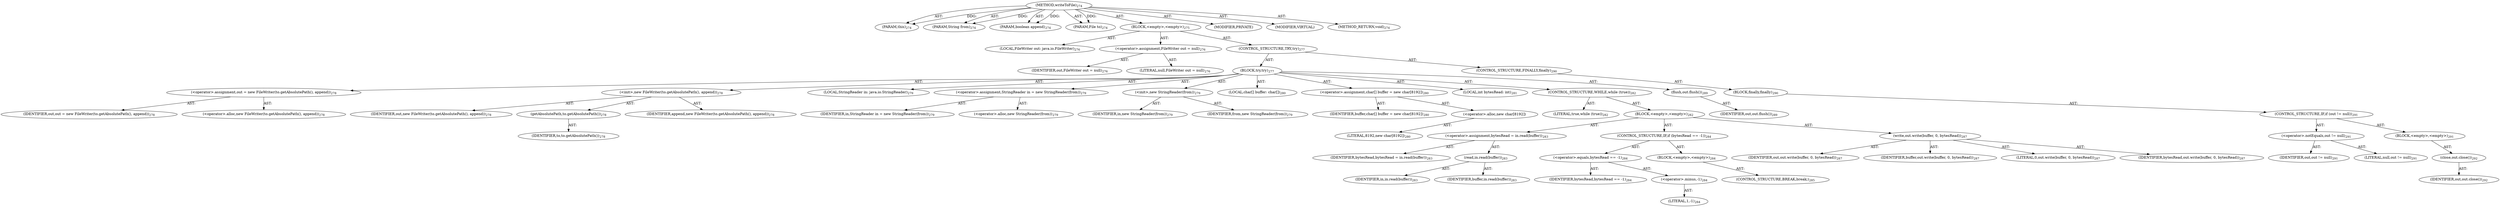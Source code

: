digraph "writeToFile" {  
"111669149703" [label = <(METHOD,writeToFile)<SUB>274</SUB>> ]
"115964117007" [label = <(PARAM,this)<SUB>274</SUB>> ]
"115964117008" [label = <(PARAM,String from)<SUB>274</SUB>> ]
"115964117009" [label = <(PARAM,boolean append)<SUB>274</SUB>> ]
"115964117010" [label = <(PARAM,File to)<SUB>274</SUB>> ]
"25769803817" [label = <(BLOCK,&lt;empty&gt;,&lt;empty&gt;)<SUB>275</SUB>> ]
"94489280527" [label = <(LOCAL,FileWriter out: java.io.FileWriter)<SUB>276</SUB>> ]
"30064771224" [label = <(&lt;operator&gt;.assignment,FileWriter out = null)<SUB>276</SUB>> ]
"68719476854" [label = <(IDENTIFIER,out,FileWriter out = null)<SUB>276</SUB>> ]
"90194313242" [label = <(LITERAL,null,FileWriter out = null)<SUB>276</SUB>> ]
"47244640281" [label = <(CONTROL_STRUCTURE,TRY,try)<SUB>277</SUB>> ]
"25769803818" [label = <(BLOCK,try,try)<SUB>277</SUB>> ]
"30064771225" [label = <(&lt;operator&gt;.assignment,out = new FileWriter(to.getAbsolutePath(), append))<SUB>278</SUB>> ]
"68719476855" [label = <(IDENTIFIER,out,out = new FileWriter(to.getAbsolutePath(), append))<SUB>278</SUB>> ]
"30064771226" [label = <(&lt;operator&gt;.alloc,new FileWriter(to.getAbsolutePath(), append))<SUB>278</SUB>> ]
"30064771227" [label = <(&lt;init&gt;,new FileWriter(to.getAbsolutePath(), append))<SUB>278</SUB>> ]
"68719476856" [label = <(IDENTIFIER,out,new FileWriter(to.getAbsolutePath(), append))<SUB>278</SUB>> ]
"30064771228" [label = <(getAbsolutePath,to.getAbsolutePath())<SUB>278</SUB>> ]
"68719476857" [label = <(IDENTIFIER,to,to.getAbsolutePath())<SUB>278</SUB>> ]
"68719476858" [label = <(IDENTIFIER,append,new FileWriter(to.getAbsolutePath(), append))<SUB>278</SUB>> ]
"94489280528" [label = <(LOCAL,StringReader in: java.io.StringReader)<SUB>279</SUB>> ]
"30064771229" [label = <(&lt;operator&gt;.assignment,StringReader in = new StringReader(from))<SUB>279</SUB>> ]
"68719476859" [label = <(IDENTIFIER,in,StringReader in = new StringReader(from))<SUB>279</SUB>> ]
"30064771230" [label = <(&lt;operator&gt;.alloc,new StringReader(from))<SUB>279</SUB>> ]
"30064771231" [label = <(&lt;init&gt;,new StringReader(from))<SUB>279</SUB>> ]
"68719476860" [label = <(IDENTIFIER,in,new StringReader(from))<SUB>279</SUB>> ]
"68719476861" [label = <(IDENTIFIER,from,new StringReader(from))<SUB>279</SUB>> ]
"94489280529" [label = <(LOCAL,char[] buffer: char[])<SUB>280</SUB>> ]
"30064771232" [label = <(&lt;operator&gt;.assignment,char[] buffer = new char[8192])<SUB>280</SUB>> ]
"68719476862" [label = <(IDENTIFIER,buffer,char[] buffer = new char[8192])<SUB>280</SUB>> ]
"30064771233" [label = <(&lt;operator&gt;.alloc,new char[8192])> ]
"90194313243" [label = <(LITERAL,8192,new char[8192])<SUB>280</SUB>> ]
"94489280530" [label = <(LOCAL,int bytesRead: int)<SUB>281</SUB>> ]
"47244640282" [label = <(CONTROL_STRUCTURE,WHILE,while (true))<SUB>282</SUB>> ]
"90194313244" [label = <(LITERAL,true,while (true))<SUB>282</SUB>> ]
"25769803819" [label = <(BLOCK,&lt;empty&gt;,&lt;empty&gt;)<SUB>282</SUB>> ]
"30064771234" [label = <(&lt;operator&gt;.assignment,bytesRead = in.read(buffer))<SUB>283</SUB>> ]
"68719476863" [label = <(IDENTIFIER,bytesRead,bytesRead = in.read(buffer))<SUB>283</SUB>> ]
"30064771235" [label = <(read,in.read(buffer))<SUB>283</SUB>> ]
"68719476864" [label = <(IDENTIFIER,in,in.read(buffer))<SUB>283</SUB>> ]
"68719476865" [label = <(IDENTIFIER,buffer,in.read(buffer))<SUB>283</SUB>> ]
"47244640283" [label = <(CONTROL_STRUCTURE,IF,if (bytesRead == -1))<SUB>284</SUB>> ]
"30064771236" [label = <(&lt;operator&gt;.equals,bytesRead == -1)<SUB>284</SUB>> ]
"68719476866" [label = <(IDENTIFIER,bytesRead,bytesRead == -1)<SUB>284</SUB>> ]
"30064771237" [label = <(&lt;operator&gt;.minus,-1)<SUB>284</SUB>> ]
"90194313245" [label = <(LITERAL,1,-1)<SUB>284</SUB>> ]
"25769803820" [label = <(BLOCK,&lt;empty&gt;,&lt;empty&gt;)<SUB>284</SUB>> ]
"47244640284" [label = <(CONTROL_STRUCTURE,BREAK,break;)<SUB>285</SUB>> ]
"30064771238" [label = <(write,out.write(buffer, 0, bytesRead))<SUB>287</SUB>> ]
"68719476867" [label = <(IDENTIFIER,out,out.write(buffer, 0, bytesRead))<SUB>287</SUB>> ]
"68719476868" [label = <(IDENTIFIER,buffer,out.write(buffer, 0, bytesRead))<SUB>287</SUB>> ]
"90194313246" [label = <(LITERAL,0,out.write(buffer, 0, bytesRead))<SUB>287</SUB>> ]
"68719476869" [label = <(IDENTIFIER,bytesRead,out.write(buffer, 0, bytesRead))<SUB>287</SUB>> ]
"30064771239" [label = <(flush,out.flush())<SUB>289</SUB>> ]
"68719476870" [label = <(IDENTIFIER,out,out.flush())<SUB>289</SUB>> ]
"47244640285" [label = <(CONTROL_STRUCTURE,FINALLY,finally)<SUB>290</SUB>> ]
"25769803821" [label = <(BLOCK,finally,finally)<SUB>290</SUB>> ]
"47244640286" [label = <(CONTROL_STRUCTURE,IF,if (out != null))<SUB>291</SUB>> ]
"30064771240" [label = <(&lt;operator&gt;.notEquals,out != null)<SUB>291</SUB>> ]
"68719476871" [label = <(IDENTIFIER,out,out != null)<SUB>291</SUB>> ]
"90194313247" [label = <(LITERAL,null,out != null)<SUB>291</SUB>> ]
"25769803822" [label = <(BLOCK,&lt;empty&gt;,&lt;empty&gt;)<SUB>291</SUB>> ]
"30064771241" [label = <(close,out.close())<SUB>292</SUB>> ]
"68719476872" [label = <(IDENTIFIER,out,out.close())<SUB>292</SUB>> ]
"133143986199" [label = <(MODIFIER,PRIVATE)> ]
"133143986200" [label = <(MODIFIER,VIRTUAL)> ]
"128849018887" [label = <(METHOD_RETURN,void)<SUB>274</SUB>> ]
  "111669149703" -> "115964117007"  [ label = "AST: "] 
  "111669149703" -> "115964117008"  [ label = "AST: "] 
  "111669149703" -> "115964117009"  [ label = "AST: "] 
  "111669149703" -> "115964117010"  [ label = "AST: "] 
  "111669149703" -> "25769803817"  [ label = "AST: "] 
  "111669149703" -> "133143986199"  [ label = "AST: "] 
  "111669149703" -> "133143986200"  [ label = "AST: "] 
  "111669149703" -> "128849018887"  [ label = "AST: "] 
  "25769803817" -> "94489280527"  [ label = "AST: "] 
  "25769803817" -> "30064771224"  [ label = "AST: "] 
  "25769803817" -> "47244640281"  [ label = "AST: "] 
  "30064771224" -> "68719476854"  [ label = "AST: "] 
  "30064771224" -> "90194313242"  [ label = "AST: "] 
  "47244640281" -> "25769803818"  [ label = "AST: "] 
  "47244640281" -> "47244640285"  [ label = "AST: "] 
  "25769803818" -> "30064771225"  [ label = "AST: "] 
  "25769803818" -> "30064771227"  [ label = "AST: "] 
  "25769803818" -> "94489280528"  [ label = "AST: "] 
  "25769803818" -> "30064771229"  [ label = "AST: "] 
  "25769803818" -> "30064771231"  [ label = "AST: "] 
  "25769803818" -> "94489280529"  [ label = "AST: "] 
  "25769803818" -> "30064771232"  [ label = "AST: "] 
  "25769803818" -> "94489280530"  [ label = "AST: "] 
  "25769803818" -> "47244640282"  [ label = "AST: "] 
  "25769803818" -> "30064771239"  [ label = "AST: "] 
  "30064771225" -> "68719476855"  [ label = "AST: "] 
  "30064771225" -> "30064771226"  [ label = "AST: "] 
  "30064771227" -> "68719476856"  [ label = "AST: "] 
  "30064771227" -> "30064771228"  [ label = "AST: "] 
  "30064771227" -> "68719476858"  [ label = "AST: "] 
  "30064771228" -> "68719476857"  [ label = "AST: "] 
  "30064771229" -> "68719476859"  [ label = "AST: "] 
  "30064771229" -> "30064771230"  [ label = "AST: "] 
  "30064771231" -> "68719476860"  [ label = "AST: "] 
  "30064771231" -> "68719476861"  [ label = "AST: "] 
  "30064771232" -> "68719476862"  [ label = "AST: "] 
  "30064771232" -> "30064771233"  [ label = "AST: "] 
  "30064771233" -> "90194313243"  [ label = "AST: "] 
  "47244640282" -> "90194313244"  [ label = "AST: "] 
  "47244640282" -> "25769803819"  [ label = "AST: "] 
  "25769803819" -> "30064771234"  [ label = "AST: "] 
  "25769803819" -> "47244640283"  [ label = "AST: "] 
  "25769803819" -> "30064771238"  [ label = "AST: "] 
  "30064771234" -> "68719476863"  [ label = "AST: "] 
  "30064771234" -> "30064771235"  [ label = "AST: "] 
  "30064771235" -> "68719476864"  [ label = "AST: "] 
  "30064771235" -> "68719476865"  [ label = "AST: "] 
  "47244640283" -> "30064771236"  [ label = "AST: "] 
  "47244640283" -> "25769803820"  [ label = "AST: "] 
  "30064771236" -> "68719476866"  [ label = "AST: "] 
  "30064771236" -> "30064771237"  [ label = "AST: "] 
  "30064771237" -> "90194313245"  [ label = "AST: "] 
  "25769803820" -> "47244640284"  [ label = "AST: "] 
  "30064771238" -> "68719476867"  [ label = "AST: "] 
  "30064771238" -> "68719476868"  [ label = "AST: "] 
  "30064771238" -> "90194313246"  [ label = "AST: "] 
  "30064771238" -> "68719476869"  [ label = "AST: "] 
  "30064771239" -> "68719476870"  [ label = "AST: "] 
  "47244640285" -> "25769803821"  [ label = "AST: "] 
  "25769803821" -> "47244640286"  [ label = "AST: "] 
  "47244640286" -> "30064771240"  [ label = "AST: "] 
  "47244640286" -> "25769803822"  [ label = "AST: "] 
  "30064771240" -> "68719476871"  [ label = "AST: "] 
  "30064771240" -> "90194313247"  [ label = "AST: "] 
  "25769803822" -> "30064771241"  [ label = "AST: "] 
  "30064771241" -> "68719476872"  [ label = "AST: "] 
  "111669149703" -> "115964117007"  [ label = "DDG: "] 
  "111669149703" -> "115964117008"  [ label = "DDG: "] 
  "111669149703" -> "115964117009"  [ label = "DDG: "] 
  "111669149703" -> "115964117010"  [ label = "DDG: "] 
}
